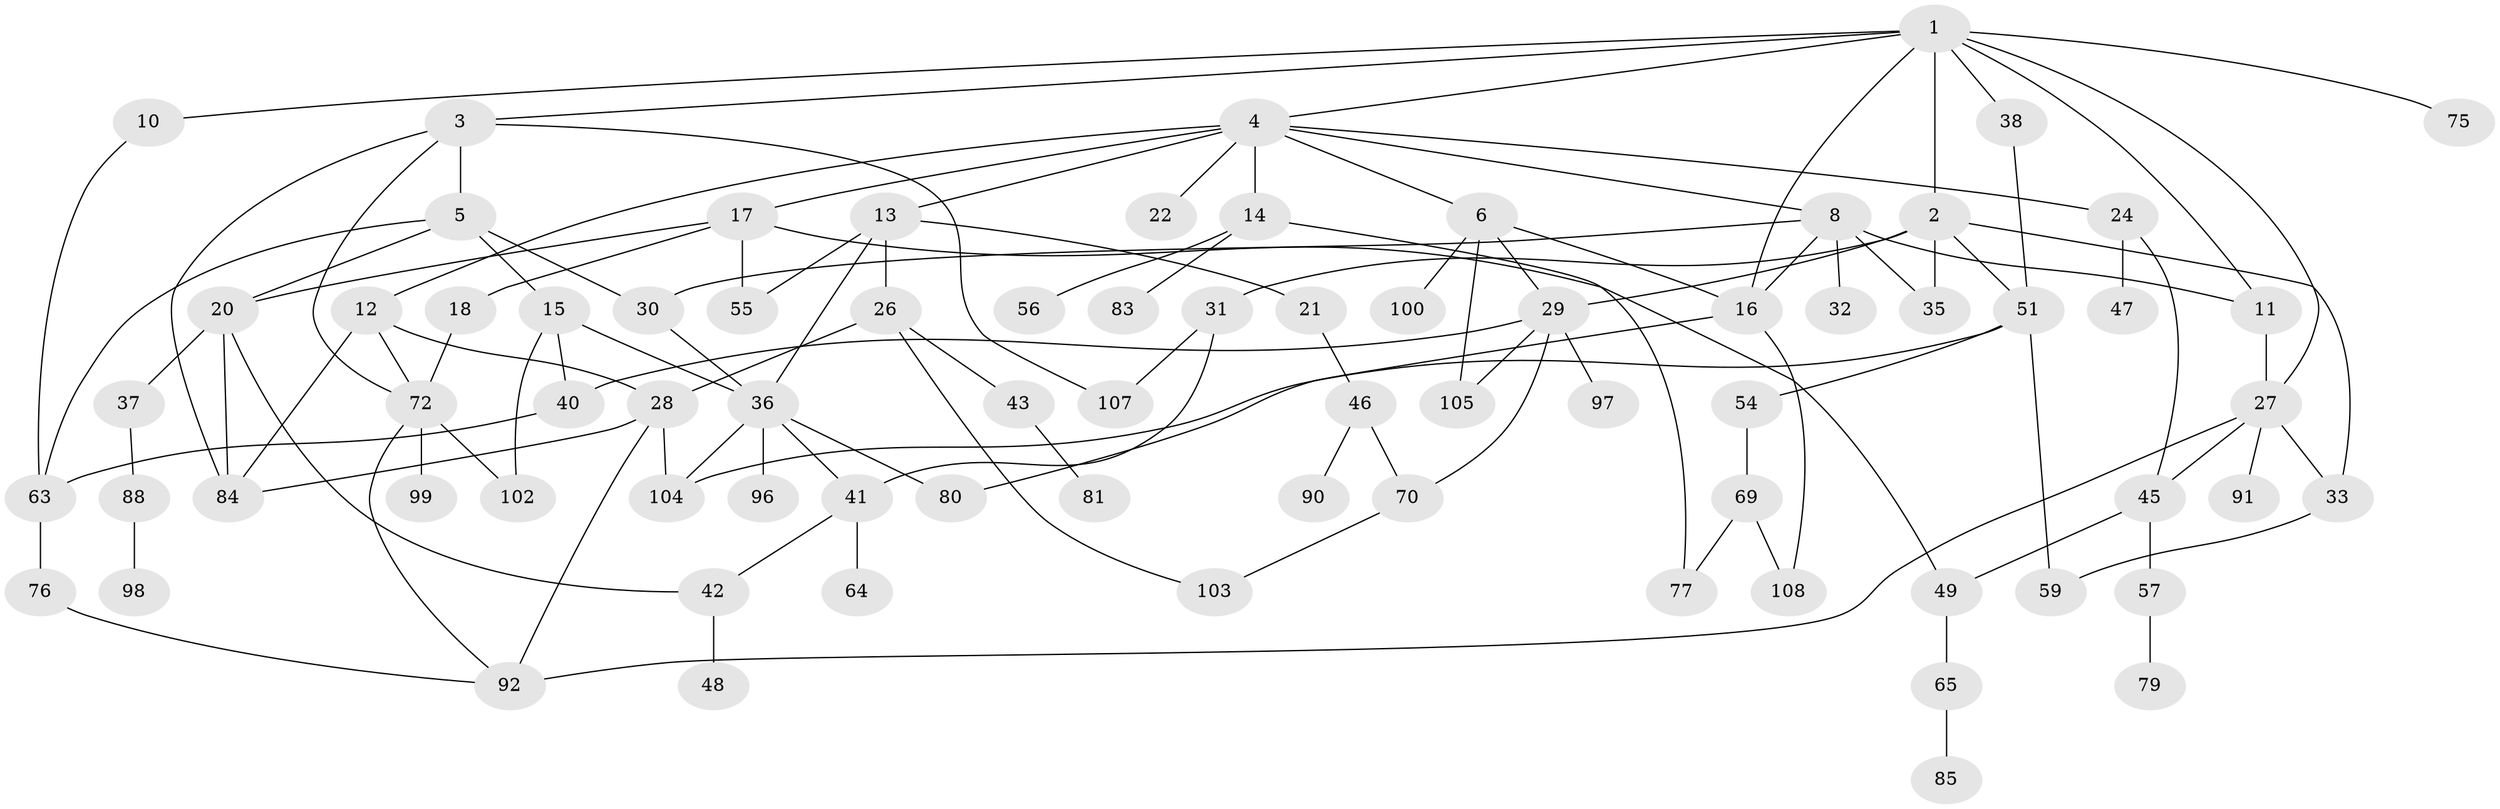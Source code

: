 // original degree distribution, {10: 0.009259259259259259, 4: 0.1388888888888889, 5: 0.10185185185185185, 7: 0.009259259259259259, 6: 0.027777777777777776, 2: 0.28703703703703703, 3: 0.16666666666666666, 1: 0.25925925925925924}
// Generated by graph-tools (version 1.1) at 2025/10/02/27/25 16:10:53]
// undirected, 77 vertices, 116 edges
graph export_dot {
graph [start="1"]
  node [color=gray90,style=filled];
  1 [super="+71"];
  2 [super="+34"];
  3 [super="+25"];
  4 [super="+7"];
  5 [super="+58"];
  6 [super="+44"];
  8 [super="+9"];
  10 [super="+106"];
  11;
  12 [super="+89"];
  13 [super="+62"];
  14 [super="+19"];
  15 [super="+68"];
  16 [super="+23"];
  17 [super="+74"];
  18;
  20;
  21;
  22;
  24 [super="+94"];
  26 [super="+39"];
  27 [super="+66"];
  28 [super="+101"];
  29 [super="+50"];
  30;
  31 [super="+60"];
  32;
  33;
  35;
  36 [super="+61"];
  37;
  38;
  40 [super="+53"];
  41;
  42 [super="+73"];
  43;
  45;
  46;
  47;
  48;
  49 [super="+95"];
  51 [super="+52"];
  54;
  55;
  56;
  57;
  59;
  63 [super="+67"];
  64;
  65;
  69;
  70 [super="+78"];
  72 [super="+82"];
  75 [super="+87"];
  76;
  77;
  79;
  80;
  81;
  83;
  84 [super="+86"];
  85;
  88;
  90;
  91;
  92 [super="+93"];
  96;
  97;
  98;
  99;
  100;
  102;
  103;
  104;
  105;
  107;
  108;
  1 -- 2;
  1 -- 3;
  1 -- 4;
  1 -- 10;
  1 -- 16;
  1 -- 27;
  1 -- 38;
  1 -- 75;
  1 -- 11;
  2 -- 31;
  2 -- 33;
  2 -- 35;
  2 -- 51;
  2 -- 29;
  3 -- 5;
  3 -- 72;
  3 -- 84;
  3 -- 107;
  4 -- 6;
  4 -- 12;
  4 -- 14;
  4 -- 17;
  4 -- 24;
  4 -- 8;
  4 -- 13;
  4 -- 22;
  5 -- 15;
  5 -- 20;
  5 -- 30;
  5 -- 63;
  6 -- 29;
  6 -- 105;
  6 -- 100;
  6 -- 16;
  8 -- 11;
  8 -- 30;
  8 -- 35;
  8 -- 16;
  8 -- 32;
  10 -- 63;
  11 -- 27;
  12 -- 84;
  12 -- 72;
  12 -- 28;
  13 -- 21;
  13 -- 26;
  13 -- 55;
  13 -- 36;
  14 -- 56;
  14 -- 83;
  14 -- 77;
  15 -- 40;
  15 -- 36;
  15 -- 102;
  16 -- 80;
  16 -- 108;
  17 -- 18;
  17 -- 49;
  17 -- 55;
  17 -- 20;
  18 -- 72;
  20 -- 37;
  20 -- 42;
  20 -- 84;
  21 -- 46;
  24 -- 45;
  24 -- 47;
  26 -- 28;
  26 -- 43;
  26 -- 103;
  27 -- 92;
  27 -- 33;
  27 -- 91;
  27 -- 45;
  28 -- 84;
  28 -- 104;
  28 -- 92;
  29 -- 40;
  29 -- 70;
  29 -- 97;
  29 -- 105;
  30 -- 36;
  31 -- 41;
  31 -- 107;
  33 -- 59;
  36 -- 41;
  36 -- 80;
  36 -- 96;
  36 -- 104;
  37 -- 88;
  38 -- 51;
  40 -- 63;
  41 -- 42;
  41 -- 64;
  42 -- 48;
  43 -- 81;
  45 -- 57;
  45 -- 49;
  46 -- 90;
  46 -- 70;
  49 -- 65;
  51 -- 54;
  51 -- 104;
  51 -- 59;
  54 -- 69;
  57 -- 79;
  63 -- 76;
  65 -- 85;
  69 -- 108;
  69 -- 77;
  70 -- 103;
  72 -- 99;
  72 -- 102;
  72 -- 92;
  76 -- 92;
  88 -- 98;
}
